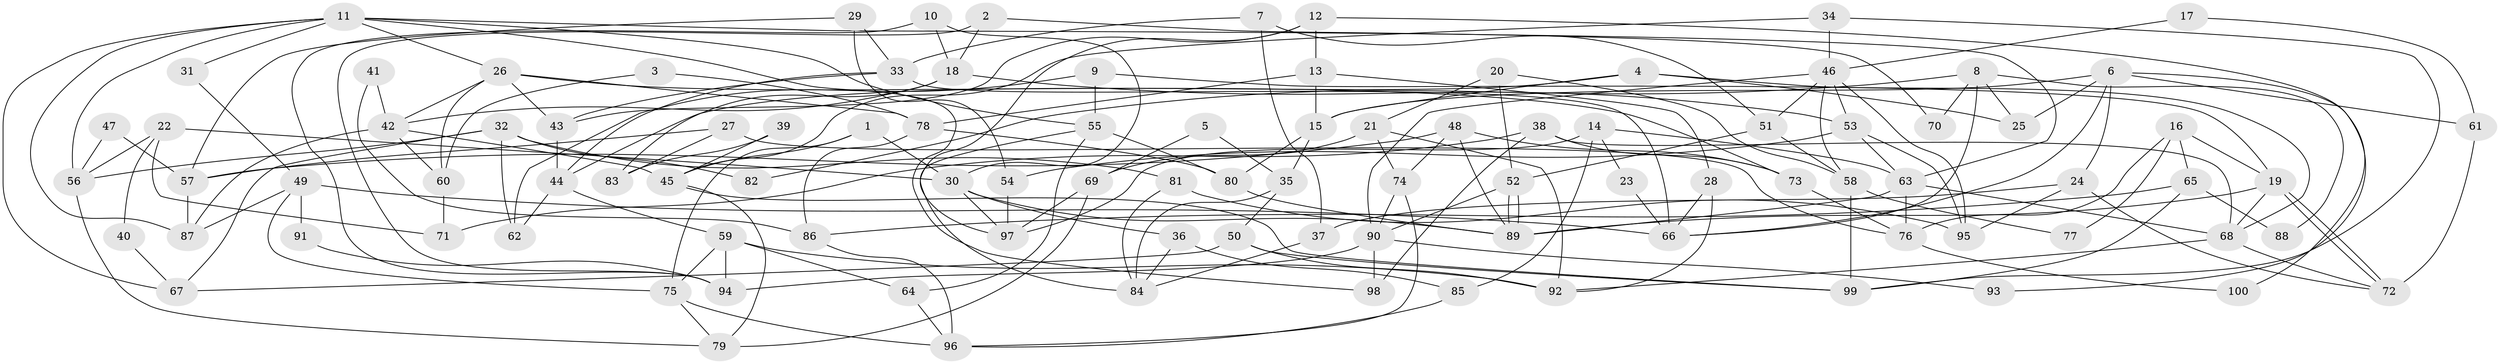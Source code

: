 // Generated by graph-tools (version 1.1) at 2025/11/02/21/25 10:11:14]
// undirected, 100 vertices, 200 edges
graph export_dot {
graph [start="1"]
  node [color=gray90,style=filled];
  1;
  2;
  3;
  4;
  5;
  6;
  7;
  8;
  9;
  10;
  11;
  12;
  13;
  14;
  15;
  16;
  17;
  18;
  19;
  20;
  21;
  22;
  23;
  24;
  25;
  26;
  27;
  28;
  29;
  30;
  31;
  32;
  33;
  34;
  35;
  36;
  37;
  38;
  39;
  40;
  41;
  42;
  43;
  44;
  45;
  46;
  47;
  48;
  49;
  50;
  51;
  52;
  53;
  54;
  55;
  56;
  57;
  58;
  59;
  60;
  61;
  62;
  63;
  64;
  65;
  66;
  67;
  68;
  69;
  70;
  71;
  72;
  73;
  74;
  75;
  76;
  77;
  78;
  79;
  80;
  81;
  82;
  83;
  84;
  85;
  86;
  87;
  88;
  89;
  90;
  91;
  92;
  93;
  94;
  95;
  96;
  97;
  98;
  99;
  100;
  1 -- 45;
  1 -- 30;
  1 -- 75;
  2 -- 18;
  2 -- 94;
  2 -- 70;
  3 -- 60;
  3 -- 78;
  4 -- 44;
  4 -- 68;
  4 -- 15;
  4 -- 25;
  5 -- 35;
  5 -- 69;
  6 -- 66;
  6 -- 15;
  6 -- 24;
  6 -- 25;
  6 -- 61;
  6 -- 100;
  7 -- 37;
  7 -- 51;
  7 -- 33;
  8 -- 66;
  8 -- 25;
  8 -- 70;
  8 -- 82;
  8 -- 88;
  9 -- 55;
  9 -- 19;
  9 -- 62;
  10 -- 18;
  10 -- 94;
  10 -- 30;
  11 -- 26;
  11 -- 87;
  11 -- 31;
  11 -- 55;
  11 -- 56;
  11 -- 63;
  11 -- 67;
  11 -- 98;
  12 -- 43;
  12 -- 97;
  12 -- 13;
  12 -- 93;
  13 -- 15;
  13 -- 28;
  13 -- 78;
  14 -- 63;
  14 -- 97;
  14 -- 23;
  14 -- 85;
  15 -- 80;
  15 -- 35;
  16 -- 19;
  16 -- 65;
  16 -- 76;
  16 -- 77;
  17 -- 46;
  17 -- 61;
  18 -- 53;
  18 -- 42;
  18 -- 83;
  19 -- 89;
  19 -- 72;
  19 -- 72;
  19 -- 68;
  20 -- 21;
  20 -- 52;
  20 -- 58;
  21 -- 74;
  21 -- 92;
  21 -- 69;
  22 -- 30;
  22 -- 56;
  22 -- 40;
  22 -- 71;
  23 -- 66;
  24 -- 72;
  24 -- 37;
  24 -- 95;
  26 -- 78;
  26 -- 73;
  26 -- 42;
  26 -- 43;
  26 -- 60;
  27 -- 76;
  27 -- 57;
  27 -- 83;
  28 -- 66;
  28 -- 92;
  29 -- 33;
  29 -- 54;
  29 -- 57;
  30 -- 89;
  30 -- 36;
  30 -- 97;
  31 -- 49;
  32 -- 81;
  32 -- 67;
  32 -- 56;
  32 -- 62;
  32 -- 82;
  33 -- 43;
  33 -- 44;
  33 -- 66;
  34 -- 46;
  34 -- 45;
  34 -- 99;
  35 -- 84;
  35 -- 50;
  36 -- 85;
  36 -- 84;
  37 -- 84;
  38 -- 71;
  38 -- 68;
  38 -- 73;
  38 -- 98;
  39 -- 45;
  39 -- 83;
  40 -- 67;
  41 -- 86;
  41 -- 42;
  42 -- 45;
  42 -- 60;
  42 -- 87;
  43 -- 44;
  44 -- 62;
  44 -- 59;
  45 -- 79;
  45 -- 99;
  46 -- 90;
  46 -- 58;
  46 -- 51;
  46 -- 53;
  46 -- 95;
  47 -- 56;
  47 -- 57;
  48 -- 73;
  48 -- 89;
  48 -- 57;
  48 -- 74;
  49 -- 87;
  49 -- 75;
  49 -- 66;
  49 -- 91;
  50 -- 92;
  50 -- 67;
  50 -- 99;
  51 -- 58;
  51 -- 52;
  52 -- 89;
  52 -- 89;
  52 -- 90;
  53 -- 95;
  53 -- 54;
  53 -- 63;
  54 -- 97;
  55 -- 64;
  55 -- 80;
  55 -- 84;
  56 -- 79;
  57 -- 87;
  58 -- 99;
  58 -- 77;
  59 -- 92;
  59 -- 64;
  59 -- 75;
  59 -- 94;
  60 -- 71;
  61 -- 72;
  63 -- 68;
  63 -- 76;
  63 -- 89;
  64 -- 96;
  65 -- 86;
  65 -- 99;
  65 -- 88;
  68 -- 72;
  68 -- 92;
  69 -- 79;
  69 -- 97;
  73 -- 76;
  74 -- 90;
  74 -- 96;
  75 -- 79;
  75 -- 96;
  76 -- 100;
  78 -- 80;
  78 -- 86;
  80 -- 89;
  81 -- 95;
  81 -- 84;
  85 -- 96;
  86 -- 96;
  90 -- 98;
  90 -- 93;
  90 -- 94;
  91 -- 94;
}
